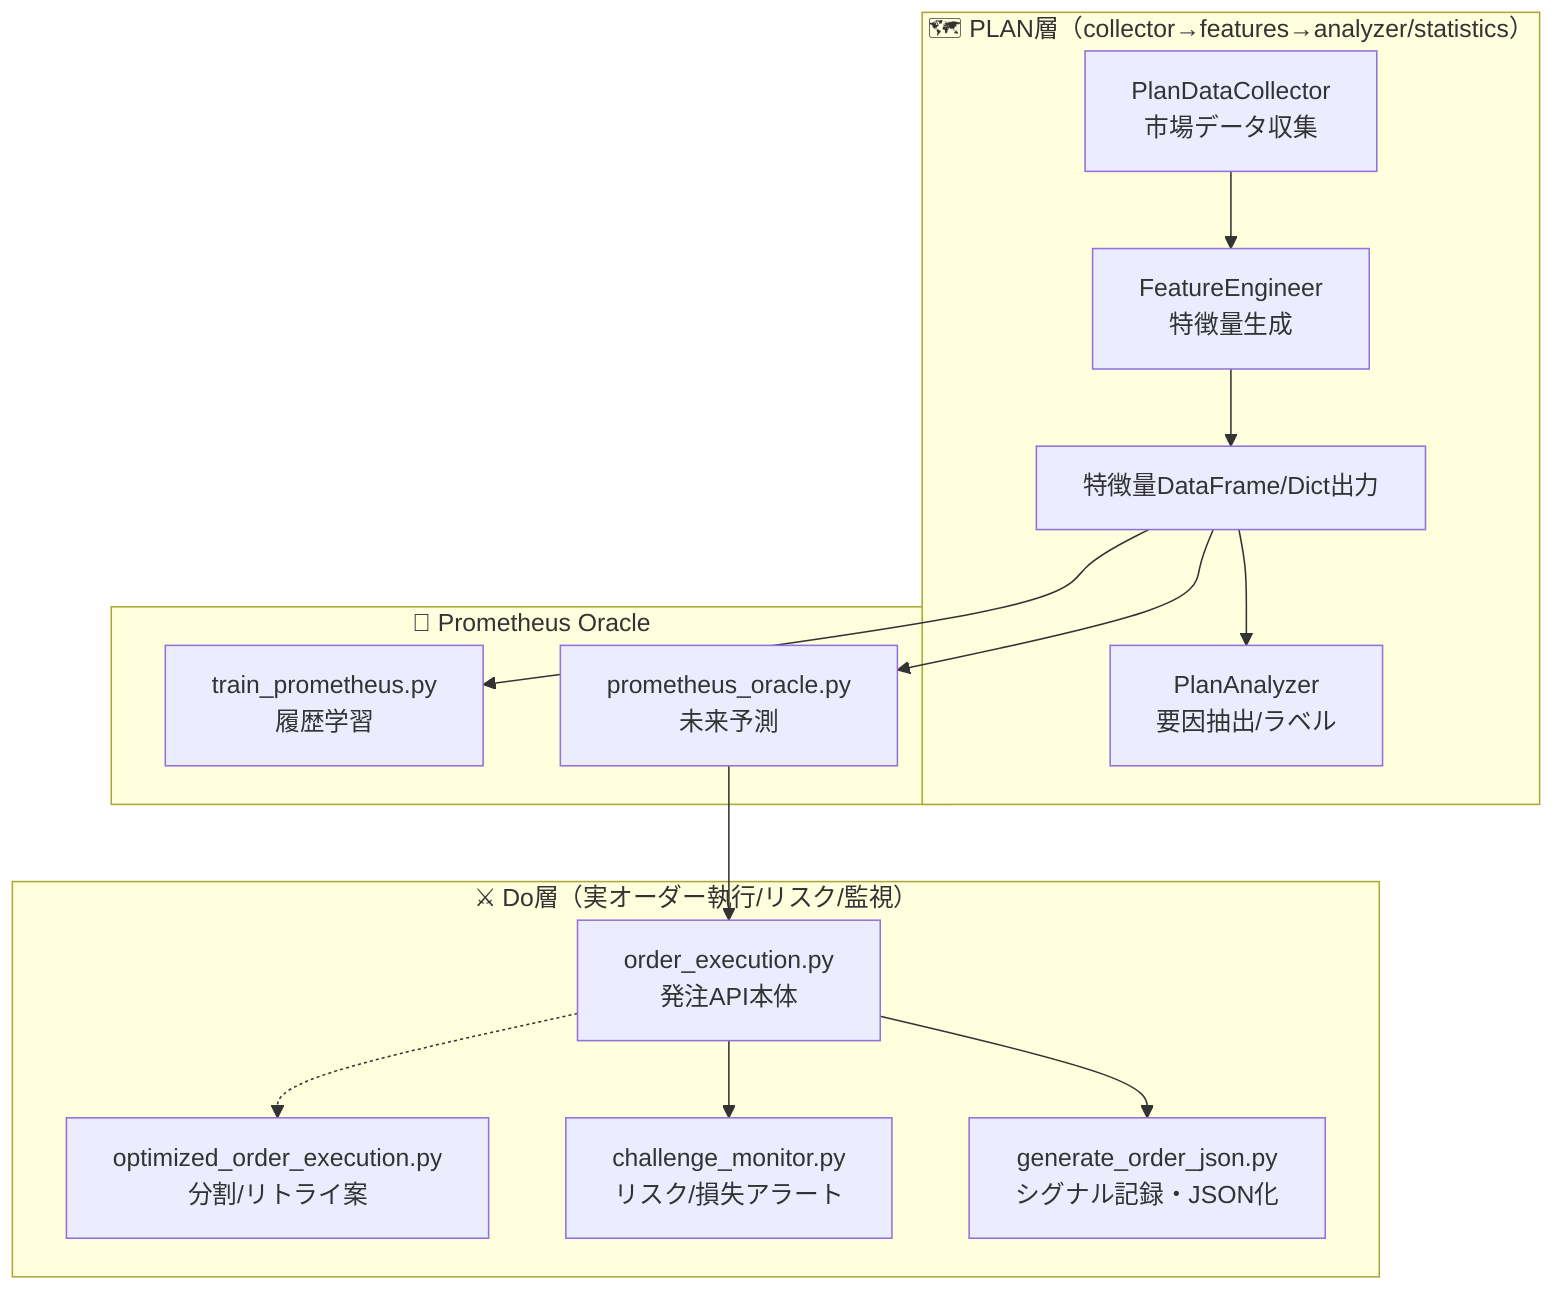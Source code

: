 flowchart TD
  %% --- Plan層 ---
  subgraph PLAN["🗺️ PLAN層（collector→features→analyzer/statistics）"]
    COLLECT["PlanDataCollector<br>市場データ収集"]
    FEATENG["FeatureEngineer<br>特徴量生成"]
    FEATDF["特徴量DataFrame/Dict出力"]
    ANALYZER["PlanAnalyzer<br>要因抽出/ラベル"]
  end

  %% --- Prometheus 分離構造 ---
  subgraph PROMETHEUS["🔮 Prometheus Oracle"]
    PROM_TRAIN["train_prometheus.py<br>履歴学習"]
    PROM_PRED["prometheus_oracle.py<br>未来予測"]
  end

  %% --- Do層 ---
  subgraph DO["⚔️ Do層（実オーダー執行/リスク/監視）"]
    ORDER["order_execution.py<br>発注API本体"]
    OPTORDER["optimized_order_execution.py<br>分割/リトライ案"]
    CHALMON["challenge_monitor.py<br>リスク/損失アラート"]
    GENORDER["generate_order_json.py<br>シグナル記録・JSON化"]
  end

  %% --- 接続 ---
  COLLECT --> FEATENG
  FEATENG --> FEATDF
  FEATDF --> ANALYZER

  FEATDF --> PROM_TRAIN
  FEATDF --> PROM_PRED

  PROM_PRED --> ORDER

  ORDER --> GENORDER
  ORDER -.-> OPTORDER
  ORDER --> CHALMON